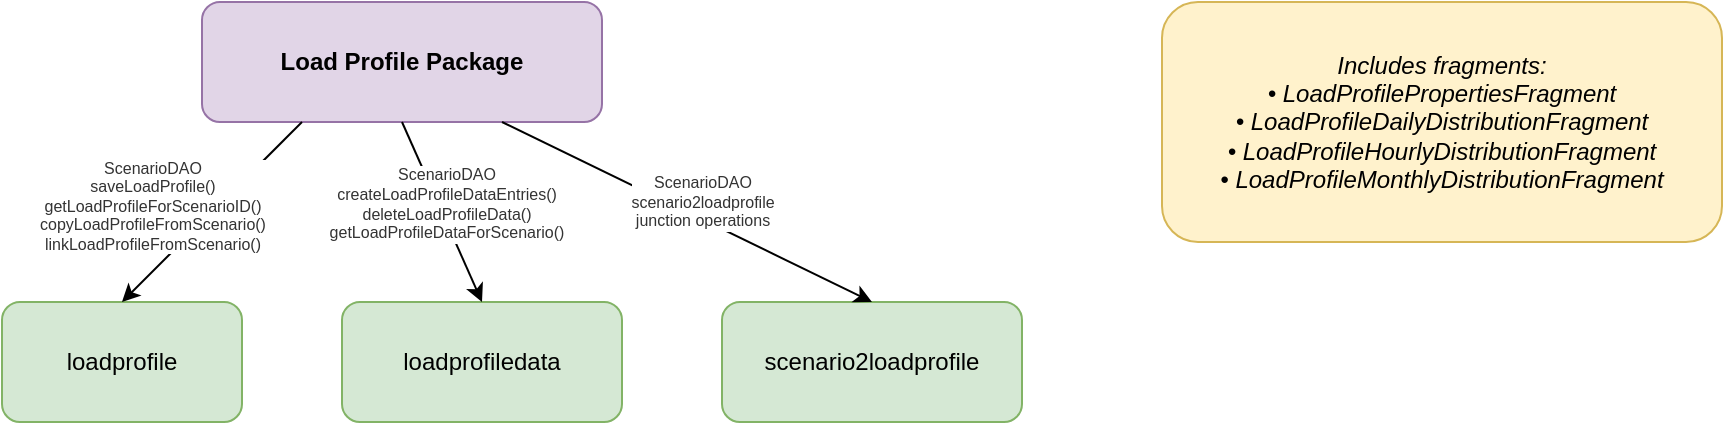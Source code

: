 <mxfile version="24.0.0" type="device">
  <diagram name="Load Profile Package Dependencies" id="load-profile-package">
    <mxGraphModel dx="1200" dy="700" grid="1" gridSize="10" guides="1" tooltips="1" connect="1" arrows="1" fold="1" page="1" pageScale="1" pageWidth="1400" pageHeight="900" math="0" shadow="0">
      <root>
        <mxCell id="0" />
        <mxCell id="1" parent="0" />
        
        <!-- Load Profile Package -->
        <mxCell id="load-profile-package" value="Load Profile Package" style="rounded=1;whiteSpace=wrap;html=1;fillColor=#E1D5E7;strokeColor=#9673A6;fontColor=#000000;fontStyle=1;" vertex="1" parent="1">
          <mxGeometry x="150" y="50" width="200" height="60" as="geometry" />
        </mxCell>
        
        <!-- Database Tables -->
        <mxCell id="loadprofile-table" value="loadprofile" style="rounded=1;whiteSpace=wrap;html=1;fillColor=#D5E8D4;strokeColor=#82B366;fontColor=#000000;" vertex="1" parent="1">
          <mxGeometry x="50" y="200" width="120" height="60" as="geometry" />
        </mxCell>
        
        <mxCell id="loadprofiledata-table" value="loadprofiledata" style="rounded=1;whiteSpace=wrap;html=1;fillColor=#D5E8D4;strokeColor=#82B366;fontColor=#000000;" vertex="1" parent="1">
          <mxGeometry x="220" y="200" width="140" height="60" as="geometry" />
        </mxCell>
        
        <mxCell id="scenario2loadprofile-table" value="scenario2loadprofile" style="rounded=1;whiteSpace=wrap;html=1;fillColor=#D5E8D4;strokeColor=#82B366;fontColor=#000000;" vertex="1" parent="1">
          <mxGeometry x="410" y="200" width="150" height="60" as="geometry" />
        </mxCell>
        
        <!-- Connections with DAO annotations -->
        <mxCell id="connection1" value="" style="endArrow=classic;html=1;rounded=1;exitX=0.25;exitY=1;exitDx=0;exitDy=0;entryX=0.5;entryY=0;entryDx=0;entryDy=0;" edge="1" parent="1" source="load-profile-package" target="loadprofile-table">
          <mxGeometry width="50" height="50" relative="1" as="geometry">
            <mxPoint x="400" y="400" as="sourcePoint" />
            <mxPoint x="450" y="350" as="targetPoint" />
          </mxGeometry>
        </mxCell>
        
        <mxCell id="dao1-label" value="ScenarioDAO&#xa;saveLoadProfile()&#xa;getLoadProfileForScenarioID()&#xa;copyLoadProfileFromScenario()&#xa;linkLoadProfileFromScenario()" style="edgeLabel;html=1;align=center;verticalAlign=middle;resizable=0;points=[];fontSize=8;fontColor=#333333;" vertex="1" connectable="0" parent="connection1">
          <mxGeometry x="-0.2" y="1" relative="1" as="geometry">
            <mxPoint x="-40" y="5" as="offset" />
          </mxGeometry>
        </mxCell>
        
        <mxCell id="connection2" value="" style="endArrow=classic;html=1;rounded=1;exitX=0.5;exitY=1;exitDx=0;exitDy=0;entryX=0.5;entryY=0;entryDx=0;entryDy=0;" edge="1" parent="1" source="load-profile-package" target="loadprofiledata-table">
          <mxGeometry width="50" height="50" relative="1" as="geometry">
            <mxPoint x="400" y="400" as="sourcePoint" />
            <mxPoint x="450" y="350" as="targetPoint" />
          </mxGeometry>
        </mxCell>
        
        <mxCell id="dao2-label" value="ScenarioDAO&#xa;createLoadProfileDataEntries()&#xa;deleteLoadProfileData()&#xa;getLoadProfileDataForScenario()" style="edgeLabel;html=1;align=center;verticalAlign=middle;resizable=0;points=[];fontSize=8;fontColor=#333333;" vertex="1" connectable="0" parent="connection2">
          <mxGeometry x="-0.2" y="1" relative="1" as="geometry">
            <mxPoint x="5" y="5" as="offset" />
          </mxGeometry>
        </mxCell>
        
        <mxCell id="connection3" value="" style="endArrow=classic;html=1;rounded=1;exitX=0.75;exitY=1;exitDx=0;exitDy=0;entryX=0.5;entryY=0;entryDx=0;entryDy=0;" edge="1" parent="1" source="load-profile-package" target="scenario2loadprofile-table">
          <mxGeometry width="50" height="50" relative="1" as="geometry">
            <mxPoint x="400" y="400" as="sourcePoint" />
            <mxPoint x="450" y="350" as="targetPoint" />
          </mxGeometry>
        </mxCell>
        
        <mxCell id="dao3-label" value="ScenarioDAO&#xa;scenario2loadprofile&#xa;junction operations" style="edgeLabel;html=1;align=center;verticalAlign=middle;resizable=0;points=[];fontSize=8;fontColor=#333333;" vertex="1" connectable="0" parent="connection3">
          <mxGeometry x="-0.2" y="1" relative="1" as="geometry">
            <mxPoint x="25" y="5" as="offset" />
          </mxGeometry>
        </mxCell>
        
        <!-- Sub-fragments note -->
        <mxCell id="note" value="Includes fragments:&#xa;• LoadProfilePropertiesFragment&#xa;• LoadProfileDailyDistributionFragment&#xa;• LoadProfileHourlyDistributionFragment&#xa;• LoadProfileMonthlyDistributionFragment" style="rounded=1;whiteSpace=wrap;html=1;fillColor=#FFF2CC;strokeColor=#D6B656;fontColor=#000000;fontStyle=2;" vertex="1" parent="1">
          <mxGeometry x="630" y="50" width="280" height="120" as="geometry" />
        </mxCell>
        
      </root>
    </mxGraphModel>
  </diagram>
</mxfile>